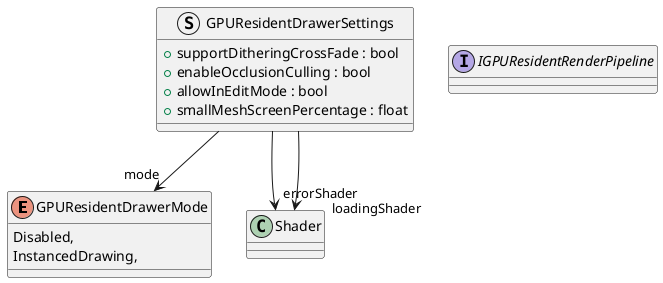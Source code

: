 @startuml
enum GPUResidentDrawerMode {
    Disabled,
    InstancedDrawing,
}
struct GPUResidentDrawerSettings {
    + supportDitheringCrossFade : bool
    + enableOcclusionCulling : bool
    + allowInEditMode : bool
    + smallMeshScreenPercentage : float
}
interface IGPUResidentRenderPipeline {
}
GPUResidentDrawerSettings --> "mode" GPUResidentDrawerMode
GPUResidentDrawerSettings --> "errorShader" Shader
GPUResidentDrawerSettings --> "loadingShader" Shader
@enduml
